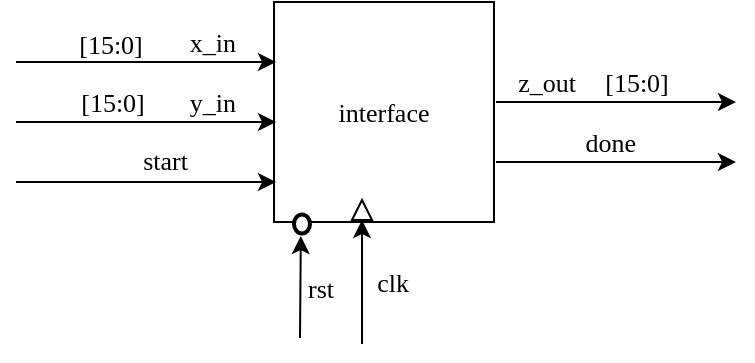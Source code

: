 <mxfile version="13.4.8" type="gitlab">
  <diagram id="7Lju-j3TIzmwtQK3A2HR" name="Page-1">
    <mxGraphModel dx="619" dy="567" grid="0" gridSize="10" guides="1" tooltips="1" connect="1" arrows="1" fold="1" page="1" pageScale="1" pageWidth="827" pageHeight="1169" math="0" shadow="0">
      <root>
        <mxCell id="0" />
        <mxCell id="1" parent="0" />
        <mxCell id="WDuPht4UNk3Kv1KkQACj-1" value="interface" style="whiteSpace=wrap;html=1;aspect=fixed;fontFamily=Tahoma;fontSize=13;fontStyle=0;" vertex="1" parent="1">
          <mxGeometry x="369" y="230" width="110" height="110" as="geometry" />
        </mxCell>
        <mxCell id="WDuPht4UNk3Kv1KkQACj-2" value="" style="endArrow=classic;html=1;fontFamily=Tahoma;fontSize=13;" edge="1" parent="1">
          <mxGeometry y="-20" relative="1" as="geometry">
            <mxPoint x="240" y="260" as="sourcePoint" />
            <mxPoint x="370" y="260" as="targetPoint" />
            <mxPoint as="offset" />
          </mxGeometry>
        </mxCell>
        <mxCell id="WDuPht4UNk3Kv1KkQACj-3" value="[15:0]" style="edgeLabel;resizable=0;html=1;align=center;verticalAlign=middle;fontFamily=Tahoma;fontSize=13;" connectable="0" vertex="1" parent="WDuPht4UNk3Kv1KkQACj-2">
          <mxGeometry relative="1" as="geometry">
            <mxPoint x="-18.71" y="-9" as="offset" />
          </mxGeometry>
        </mxCell>
        <mxCell id="WDuPht4UNk3Kv1KkQACj-5" value="x_in" style="edgeLabel;resizable=0;html=1;align=right;verticalAlign=bottom;fontFamily=Tahoma;fontSize=13;" connectable="0" vertex="1" parent="WDuPht4UNk3Kv1KkQACj-2">
          <mxGeometry x="1" relative="1" as="geometry">
            <mxPoint x="-20" as="offset" />
          </mxGeometry>
        </mxCell>
        <mxCell id="WDuPht4UNk3Kv1KkQACj-6" value="" style="endArrow=classic;html=1;fontFamily=Tahoma;fontSize=13;" edge="1" parent="1">
          <mxGeometry y="-20" relative="1" as="geometry">
            <mxPoint x="240" y="290" as="sourcePoint" />
            <mxPoint x="370" y="290" as="targetPoint" />
            <mxPoint as="offset" />
          </mxGeometry>
        </mxCell>
        <mxCell id="WDuPht4UNk3Kv1KkQACj-7" value="[15:0]" style="edgeLabel;resizable=0;html=1;align=center;verticalAlign=middle;fontFamily=Tahoma;fontSize=13;" connectable="0" vertex="1" parent="WDuPht4UNk3Kv1KkQACj-6">
          <mxGeometry relative="1" as="geometry">
            <mxPoint x="-17.71" y="-10" as="offset" />
          </mxGeometry>
        </mxCell>
        <mxCell id="WDuPht4UNk3Kv1KkQACj-8" value="y_in" style="edgeLabel;resizable=0;html=1;align=right;verticalAlign=bottom;fontFamily=Tahoma;fontSize=13;" connectable="0" vertex="1" parent="WDuPht4UNk3Kv1KkQACj-6">
          <mxGeometry x="1" relative="1" as="geometry">
            <mxPoint x="-20" as="offset" />
          </mxGeometry>
        </mxCell>
        <mxCell id="WDuPht4UNk3Kv1KkQACj-9" value="" style="endArrow=classic;html=1;fontFamily=Tahoma;fontSize=13;" edge="1" parent="1">
          <mxGeometry y="-20" relative="1" as="geometry">
            <mxPoint x="480" y="280" as="sourcePoint" />
            <mxPoint x="600" y="280" as="targetPoint" />
            <mxPoint as="offset" />
          </mxGeometry>
        </mxCell>
        <mxCell id="WDuPht4UNk3Kv1KkQACj-10" value="[15:0]" style="edgeLabel;resizable=0;html=1;align=center;verticalAlign=middle;fontFamily=Tahoma;fontSize=13;" connectable="0" vertex="1" parent="WDuPht4UNk3Kv1KkQACj-9">
          <mxGeometry relative="1" as="geometry">
            <mxPoint x="10" y="-10" as="offset" />
          </mxGeometry>
        </mxCell>
        <mxCell id="WDuPht4UNk3Kv1KkQACj-11" value="z_out" style="edgeLabel;resizable=0;html=1;align=right;verticalAlign=bottom;fontFamily=Tahoma;fontSize=13;" connectable="0" vertex="1" parent="WDuPht4UNk3Kv1KkQACj-9">
          <mxGeometry x="1" relative="1" as="geometry">
            <mxPoint x="-80" as="offset" />
          </mxGeometry>
        </mxCell>
        <mxCell id="WDuPht4UNk3Kv1KkQACj-12" value="" style="endArrow=classic;html=1;fontFamily=Tahoma;fontSize=13;" edge="1" parent="1">
          <mxGeometry y="-20" relative="1" as="geometry">
            <mxPoint x="240" y="320" as="sourcePoint" />
            <mxPoint x="370" y="320" as="targetPoint" />
            <mxPoint as="offset" />
          </mxGeometry>
        </mxCell>
        <mxCell id="WDuPht4UNk3Kv1KkQACj-14" value="start" style="edgeLabel;resizable=0;html=1;align=right;verticalAlign=bottom;fontFamily=Tahoma;fontSize=13;" connectable="0" vertex="1" parent="WDuPht4UNk3Kv1KkQACj-12">
          <mxGeometry x="1" relative="1" as="geometry">
            <mxPoint x="-43.59" y="-1" as="offset" />
          </mxGeometry>
        </mxCell>
        <mxCell id="WDuPht4UNk3Kv1KkQACj-15" value="" style="verticalLabelPosition=bottom;verticalAlign=top;html=1;shape=mxgraph.basic.acute_triangle;dx=0.5;fontFamily=Tahoma;fontSize=13;" vertex="1" parent="1">
          <mxGeometry x="408" y="329" width="10" height="10" as="geometry" />
        </mxCell>
        <mxCell id="WDuPht4UNk3Kv1KkQACj-20" value="" style="endArrow=classic;html=1;fontFamily=Tahoma;fontSize=13;" edge="1" parent="1">
          <mxGeometry relative="1" as="geometry">
            <mxPoint x="413" y="401" as="sourcePoint" />
            <mxPoint x="413" y="339" as="targetPoint" />
          </mxGeometry>
        </mxCell>
        <mxCell id="WDuPht4UNk3Kv1KkQACj-21" value="clk" style="edgeLabel;resizable=0;html=1;align=center;verticalAlign=middle;fontFamily=Tahoma;fontSize=13;" connectable="0" vertex="1" parent="WDuPht4UNk3Kv1KkQACj-20">
          <mxGeometry relative="1" as="geometry">
            <mxPoint x="15" as="offset" />
          </mxGeometry>
        </mxCell>
        <mxCell id="WDuPht4UNk3Kv1KkQACj-23" value="" style="endArrow=classic;html=1;fontFamily=Tahoma;fontSize=13;" edge="1" parent="1">
          <mxGeometry relative="1" as="geometry">
            <mxPoint x="382" y="398" as="sourcePoint" />
            <mxPoint x="382.41" y="347" as="targetPoint" />
          </mxGeometry>
        </mxCell>
        <mxCell id="WDuPht4UNk3Kv1KkQACj-24" value="rst" style="edgeLabel;resizable=0;html=1;align=center;verticalAlign=middle;fontFamily=Tahoma;fontSize=13;" connectable="0" vertex="1" parent="WDuPht4UNk3Kv1KkQACj-23">
          <mxGeometry relative="1" as="geometry">
            <mxPoint x="10" as="offset" />
          </mxGeometry>
        </mxCell>
        <mxCell id="WDuPht4UNk3Kv1KkQACj-25" value="" style="endArrow=classic;html=1;fontFamily=Tahoma;fontSize=13;" edge="1" parent="1">
          <mxGeometry y="-20" relative="1" as="geometry">
            <mxPoint x="480" y="310" as="sourcePoint" />
            <mxPoint x="600" y="310" as="targetPoint" />
            <mxPoint as="offset" />
          </mxGeometry>
        </mxCell>
        <mxCell id="WDuPht4UNk3Kv1KkQACj-26" value="done" style="edgeLabel;resizable=0;html=1;align=right;verticalAlign=bottom;fontFamily=Tahoma;fontSize=13;" connectable="0" vertex="1" parent="WDuPht4UNk3Kv1KkQACj-25">
          <mxGeometry x="1" relative="1" as="geometry">
            <mxPoint x="-50" as="offset" />
          </mxGeometry>
        </mxCell>
        <mxCell id="WDuPht4UNk3Kv1KkQACj-27" value="" style="verticalLabelPosition=bottom;shadow=0;dashed=0;align=center;html=1;verticalAlign=top;shape=mxgraph.electrical.logic_gates.inverting_contact;fontFamily=Tahoma;fontSize=13;strokeWidth=2;perimeterSpacing=3;" vertex="1" parent="1">
          <mxGeometry x="378" y="335" width="10" height="12" as="geometry" />
        </mxCell>
      </root>
    </mxGraphModel>
  </diagram>
</mxfile>
